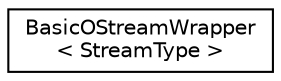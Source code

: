 digraph "Graphical Class Hierarchy"
{
 // LATEX_PDF_SIZE
  edge [fontname="Helvetica",fontsize="10",labelfontname="Helvetica",labelfontsize="10"];
  node [fontname="Helvetica",fontsize="10",shape=record];
  rankdir="LR";
  Node0 [label="BasicOStreamWrapper\l\< StreamType \>",height=0.2,width=0.4,color="black", fillcolor="white", style="filled",URL="$class_basic_o_stream_wrapper.html",tooltip="Wrapper of std::basic_ostream into RapidJSON's Stream concept."];
}
